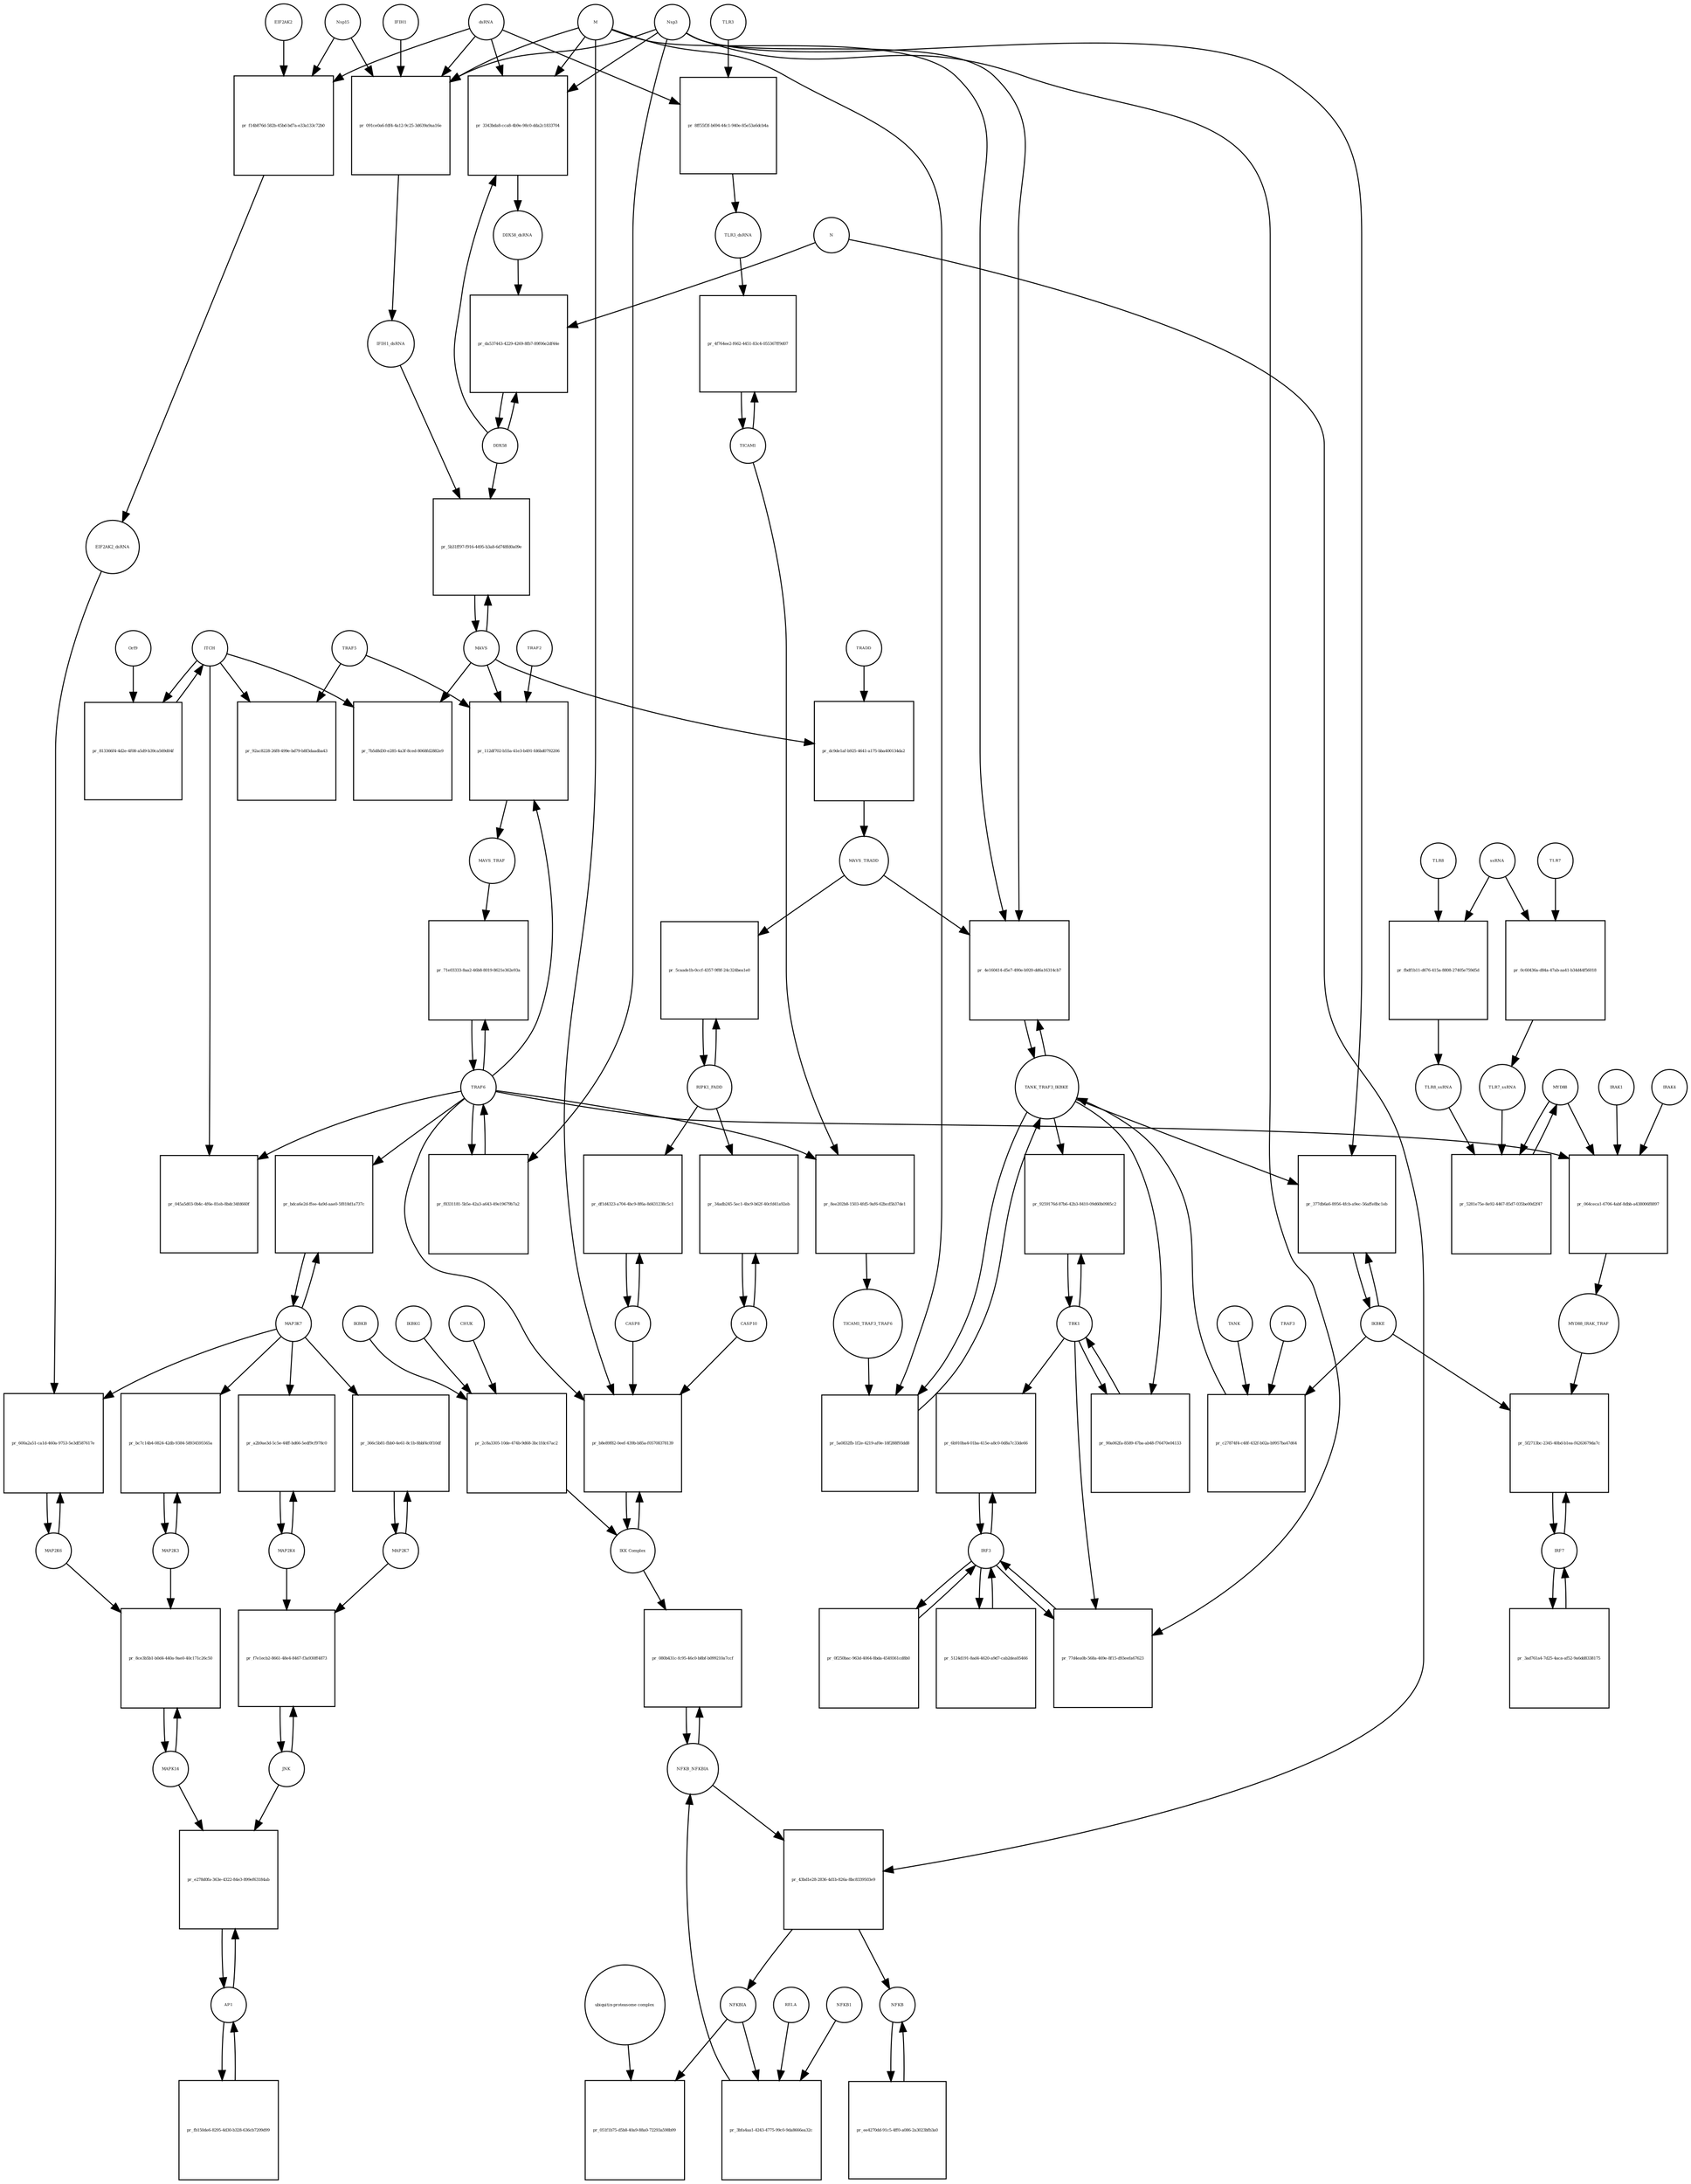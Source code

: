 strict digraph  {
dsRNA [annotation="", bipartite=0, cls="nucleic acid feature", fontsize=4, label=dsRNA, shape=circle];
"pr_3343bda8-cca8-4b9e-98c0-dda2c1833704" [annotation="", bipartite=1, cls=process, fontsize=4, label="pr_3343bda8-cca8-4b9e-98c0-dda2c1833704", shape=square];
DDX58_dsRNA [annotation="", bipartite=0, cls=complex, fontsize=4, label=DDX58_dsRNA, shape=circle];
M [annotation=urn_miriam_ncbiprotein_1796318601, bipartite=0, cls=macromolecule, fontsize=4, label=M, shape=circle];
Nsp3 [annotation=urn_miriam_ncbiprotein_1802476807, bipartite=0, cls=macromolecule, fontsize=4, label=Nsp3, shape=circle];
DDX58 [annotation=urn_miriam_hgnc_19102, bipartite=0, cls=macromolecule, fontsize=4, label=DDX58, shape=circle];
"pr_091ce0a6-fdf4-4a12-9c25-3d639a9aa16e" [annotation="", bipartite=1, cls=process, fontsize=4, label="pr_091ce0a6-fdf4-4a12-9c25-3d639a9aa16e", shape=square];
IFIH1_dsRNA [annotation="", bipartite=0, cls=complex, fontsize=4, label=IFIH1_dsRNA, shape=circle];
Nsp15 [annotation=urn_miriam_ncbiprotein_1802476818, bipartite=0, cls=macromolecule, fontsize=4, label=Nsp15, shape=circle];
IFIH1 [annotation=urn_miriam_hgnc_18873, bipartite=0, cls=macromolecule, fontsize=4, label=IFIH1, shape=circle];
"pr_da537443-4229-4269-8fb7-89f06e2df44e" [annotation="", bipartite=1, cls=process, fontsize=4, label="pr_da537443-4229-4269-8fb7-89f06e2df44e", shape=square];
N [annotation=urn_miriam_ncbiprotein_1798174255, bipartite=0, cls=macromolecule, fontsize=4, label=N, shape=circle];
MAVS [annotation=urn_miriam_hgnc_29233, bipartite=0, cls="macromolecule multimer", fontsize=4, label=MAVS, shape=circle];
"pr_5b31ff97-f916-4495-b3a8-6d748fd0a09e" [annotation="", bipartite=1, cls=process, fontsize=4, label="pr_5b31ff97-f916-4495-b3a8-6d748fd0a09e", shape=square];
NFKBIA [annotation=urn_miriam_hgnc_7797, bipartite=0, cls=macromolecule, fontsize=4, label=NFKBIA, shape=circle];
"pr_051f1b75-d5b8-40a9-88a0-72293a598b99" [annotation="", bipartite=1, cls=process, fontsize=4, label="pr_051f1b75-d5b8-40a9-88a0-72293a598b99", shape=square];
"ubiquitin-proteasome complex" [annotation="", bipartite=0, cls=complex, fontsize=4, label="ubiquitin-proteasome complex", shape=circle];
IRF3 [annotation=urn_miriam_hgnc_6118, bipartite=0, cls=macromolecule, fontsize=4, label=IRF3, shape=circle];
"pr_6b910ba4-01ba-415e-a8c0-0d8a7c33de66" [annotation="", bipartite=1, cls=process, fontsize=4, label="pr_6b910ba4-01ba-415e-a8c0-0d8a7c33de66", shape=square];
TBK1 [annotation="", bipartite=0, cls=macromolecule, fontsize=4, label=TBK1, shape=circle];
"pr_77d4ea0b-568a-469e-8f15-d93eefa67623" [annotation="", bipartite=1, cls=process, fontsize=4, label="pr_77d4ea0b-568a-469e-8f15-d93eefa67623", shape=square];
IRF7 [annotation=urn_miriam_hgnc_6122, bipartite=0, cls="macromolecule multimer", fontsize=4, label=IRF7, shape=circle];
"pr_5f2713bc-2345-40bd-b1ea-f4263679da7c" [annotation="", bipartite=1, cls=process, fontsize=4, label="pr_5f2713bc-2345-40bd-b1ea-f4263679da7c", shape=square];
IKBKE [annotation=urn_miriam_hgnc_14552, bipartite=0, cls=macromolecule, fontsize=4, label=IKBKE, shape=circle];
MYD88_IRAK_TRAF [annotation="", bipartite=0, cls=complex, fontsize=4, label=MYD88_IRAK_TRAF, shape=circle];
TRAF6 [annotation=urn_miriam_hgnc_12036, bipartite=0, cls=macromolecule, fontsize=4, label=TRAF6, shape=circle];
"pr_71e03333-8aa2-46b8-8019-8621e362e93a" [annotation="", bipartite=1, cls=process, fontsize=4, label="pr_71e03333-8aa2-46b8-8019-8621e362e93a", shape=square];
MAVS_TRAF [annotation="", bipartite=0, cls=complex, fontsize=4, label=MAVS_TRAF, shape=circle];
"pr_7b5d8d30-e285-4a3f-8ced-8068fd2882e9" [annotation="", bipartite=1, cls=process, fontsize=4, label="pr_7b5d8d30-e285-4a3f-8ced-8068fd2882e9", shape=square];
ITCH [annotation="", bipartite=0, cls=macromolecule, fontsize=4, label=ITCH, shape=circle];
TRAF5 [annotation=urn_miriam_hgnc_12035, bipartite=0, cls=macromolecule, fontsize=4, label=TRAF5, shape=circle];
"pr_92ac8228-26f8-499e-bd79-b8f3daadba43" [annotation="", bipartite=1, cls=process, fontsize=4, label="pr_92ac8228-26f8-499e-bd79-b8f3daadba43", shape=square];
"pr_045a5d03-0b4c-4f6e-81eb-8bdc34fd660f" [annotation="", bipartite=1, cls=process, fontsize=4, label="pr_045a5d03-0b4c-4f6e-81eb-8bdc34fd660f", shape=square];
TICAM1 [annotation=urn_miriam_hgnc_18348, bipartite=0, cls=macromolecule, fontsize=4, label=TICAM1, shape=circle];
"pr_4f764ee2-f662-4451-83c4-055367ff9d07" [annotation="", bipartite=1, cls=process, fontsize=4, label="pr_4f764ee2-f662-4451-83c4-055367ff9d07", shape=square];
TLR3_dsRNA [annotation="", bipartite=0, cls=complex, fontsize=4, label=TLR3_dsRNA, shape=circle];
TLR3 [annotation=urn_miriam_hgnc_11849, bipartite=0, cls="macromolecule multimer", fontsize=4, label=TLR3, shape=circle];
"pr_8ff55f3f-b694-44c1-940e-85e53a6dcb4a" [annotation="", bipartite=1, cls=process, fontsize=4, label="pr_8ff55f3f-b694-44c1-940e-85e53a6dcb4a", shape=square];
"pr_8ee202b8-1503-4fd5-9af6-62bcd5b37de1" [annotation="", bipartite=1, cls=process, fontsize=4, label="pr_8ee202b8-1503-4fd5-9af6-62bcd5b37de1", shape=square];
TICAM1_TRAF3_TRAF6 [annotation="", bipartite=0, cls=complex, fontsize=4, label=TICAM1_TRAF3_TRAF6, shape=circle];
TANK_TRAF3_IKBKE [annotation="", bipartite=0, cls=complex, fontsize=4, label=TANK_TRAF3_IKBKE, shape=circle];
"pr_5a0832fb-1f2e-4219-af0e-18f288f93dd8" [annotation="", bipartite=1, cls=process, fontsize=4, label="pr_5a0832fb-1f2e-4219-af0e-18f288f93dd8", shape=square];
"pr_9259176d-87b6-42b3-8410-09d60b0985c2" [annotation="", bipartite=1, cls=process, fontsize=4, label="pr_9259176d-87b6-42b3-8410-09d60b0985c2", shape=square];
"pr_377db6a6-8956-4fcb-a9ec-56affe8bc1eb" [annotation="", bipartite=1, cls=process, fontsize=4, label="pr_377db6a6-8956-4fcb-a9ec-56affe8bc1eb", shape=square];
MYD88 [annotation="", bipartite=0, cls=macromolecule, fontsize=4, label=MYD88, shape=circle];
"pr_064ceca1-6706-4abf-8dbb-a438006f8897" [annotation="", bipartite=1, cls=process, fontsize=4, label="pr_064ceca1-6706-4abf-8dbb-a438006f8897", shape=square];
IRAK1 [annotation=urn_miriam_hgnc_6112, bipartite=0, cls=macromolecule, fontsize=4, label=IRAK1, shape=circle];
IRAK4 [annotation=urn_miriam_hgnc_17967, bipartite=0, cls=macromolecule, fontsize=4, label=IRAK4, shape=circle];
TLR7 [annotation=urn_miriam_hgnc_15631, bipartite=0, cls=macromolecule, fontsize=4, label=TLR7, shape=circle];
"pr_0c60436a-d84a-47ab-aa41-b34d44f56018" [annotation="", bipartite=1, cls=process, fontsize=4, label="pr_0c60436a-d84a-47ab-aa41-b34d44f56018", shape=square];
TLR7_ssRNA [annotation="", bipartite=0, cls=complex, fontsize=4, label=TLR7_ssRNA, shape=circle];
ssRNA [annotation="", bipartite=0, cls="nucleic acid feature", fontsize=4, label=ssRNA, shape=circle];
TLR8 [annotation=urn_miriam_hgnc_15632, bipartite=0, cls=macromolecule, fontsize=4, label=TLR8, shape=circle];
"pr_fbdf1b11-d676-415a-8808-27405e759d5d" [annotation="", bipartite=1, cls=process, fontsize=4, label="pr_fbdf1b11-d676-415a-8808-27405e759d5d", shape=square];
TLR8_ssRNA [annotation="", bipartite=0, cls=complex, fontsize=4, label=TLR8_ssRNA, shape=circle];
"pr_5281e75e-8e92-4467-85d7-035be00d2f47" [annotation="", bipartite=1, cls=process, fontsize=4, label="pr_5281e75e-8e92-4467-85d7-035be00d2f47", shape=square];
MAP3K7 [annotation="", bipartite=0, cls=macromolecule, fontsize=4, label=MAP3K7, shape=circle];
"pr_bdca6e2d-ffee-4a9d-aae0-5f818d1a737c" [annotation="", bipartite=1, cls=process, fontsize=4, label="pr_bdca6e2d-ffee-4a9d-aae0-5f818d1a737c", shape=square];
TRAF2 [annotation=urn_miriam_hgnc_12032, bipartite=0, cls=macromolecule, fontsize=4, label=TRAF2, shape=circle];
"pr_112df702-b55a-41e3-b491-fd6bd0792206" [annotation="", bipartite=1, cls=process, fontsize=4, label="pr_112df702-b55a-41e3-b491-fd6bd0792206", shape=square];
"pr_813366f4-4d2e-4f08-a5d9-b39ca569d04f" [annotation="", bipartite=1, cls=process, fontsize=4, label="pr_813366f4-4d2e-4f08-a5d9-b39ca569d04f", shape=square];
Orf9 [annotation=urn_miriam_uniprot_P59636, bipartite=0, cls=macromolecule, fontsize=4, label=Orf9, shape=circle];
"pr_dc9de1af-b925-4641-a175-bba400134da2" [annotation="", bipartite=1, cls=process, fontsize=4, label="pr_dc9de1af-b925-4641-a175-bba400134da2", shape=square];
MAVS_TRADD [annotation="", bipartite=0, cls=complex, fontsize=4, label=MAVS_TRADD, shape=circle];
TRADD [annotation=urn_miriam_hgnc_12030, bipartite=0, cls=macromolecule, fontsize=4, label=TRADD, shape=circle];
"pr_f8331181-5b5e-42a3-a643-49e19679b7a2" [annotation="", bipartite=1, cls=process, fontsize=4, label="pr_f8331181-5b5e-42a3-a643-49e19679b7a2", shape=square];
AP1 [annotation="", bipartite=0, cls=complex, fontsize=4, label=AP1, shape=circle];
"pr_e278d0fa-363e-4322-84e3-899ef63184ab" [annotation="", bipartite=1, cls=process, fontsize=4, label="pr_e278d0fa-363e-4322-84e3-899ef63184ab", shape=square];
MAPK14 [annotation="", bipartite=0, cls=macromolecule, fontsize=4, label=MAPK14, shape=circle];
JNK [annotation="", bipartite=0, cls=complex, fontsize=4, label=JNK, shape=circle];
"pr_f7e1ecb2-8661-48e4-8467-f3a930ff4873" [annotation="", bipartite=1, cls=process, fontsize=4, label="pr_f7e1ecb2-8661-48e4-8467-f3a930ff4873", shape=square];
MAP2K7 [annotation="", bipartite=0, cls=macromolecule, fontsize=4, label=MAP2K7, shape=circle];
MAP2K4 [annotation="", bipartite=0, cls=macromolecule, fontsize=4, label=MAP2K4, shape=circle];
"pr_a2b9ae3d-5c5e-44ff-bd66-5edf9cf978c0" [annotation="", bipartite=1, cls=process, fontsize=4, label="pr_a2b9ae3d-5c5e-44ff-bd66-5edf9cf978c0", shape=square];
"pr_366c5b81-fbb0-4e61-8c1b-8bbf4c0f10df" [annotation="", bipartite=1, cls=process, fontsize=4, label="pr_366c5b81-fbb0-4e61-8c1b-8bbf4c0f10df", shape=square];
MAP2K3 [annotation="", bipartite=0, cls=macromolecule, fontsize=4, label=MAP2K3, shape=circle];
"pr_bc7c14b4-0824-42db-9384-58934595565a" [annotation="", bipartite=1, cls=process, fontsize=4, label="pr_bc7c14b4-0824-42db-9384-58934595565a", shape=square];
MAP2K6 [annotation="", bipartite=0, cls=macromolecule, fontsize=4, label=MAP2K6, shape=circle];
"pr_600a2a51-ca1d-460a-9753-5e3df587617e" [annotation="", bipartite=1, cls=process, fontsize=4, label="pr_600a2a51-ca1d-460a-9753-5e3df587617e", shape=square];
EIF2AK2_dsRNA [annotation="", bipartite=0, cls=complex, fontsize=4, label=EIF2AK2_dsRNA, shape=circle];
"pr_f14b876d-582b-45bd-bd7a-e33a133c72b0" [annotation="", bipartite=1, cls=process, fontsize=4, label="pr_f14b876d-582b-45bd-bd7a-e33a133c72b0", shape=square];
EIF2AK2 [annotation=urn_miriam_hgnc_9437, bipartite=0, cls=macromolecule, fontsize=4, label=EIF2AK2, shape=circle];
RIPK1_FADD [annotation="", bipartite=0, cls=complex, fontsize=4, label=RIPK1_FADD, shape=circle];
"pr_5caade1b-0ccf-4357-9f8f-24c324bea1e0" [annotation="", bipartite=1, cls=process, fontsize=4, label="pr_5caade1b-0ccf-4357-9f8f-24c324bea1e0", shape=square];
CASP8 [annotation="", bipartite=0, cls=macromolecule, fontsize=4, label=CASP8, shape=circle];
"pr_df1d4323-a704-4bc9-8f6a-8d431238c5c1" [annotation="", bipartite=1, cls=process, fontsize=4, label="pr_df1d4323-a704-4bc9-8f6a-8d431238c5c1", shape=square];
CASP10 [annotation="", bipartite=0, cls=macromolecule, fontsize=4, label=CASP10, shape=circle];
"pr_34adb245-5ec1-4bc9-b62f-40cfd41a92eb" [annotation="", bipartite=1, cls=process, fontsize=4, label="pr_34adb245-5ec1-4bc9-b62f-40cfd41a92eb", shape=square];
NFKB_NFKBIA [annotation="", bipartite=0, cls=complex, fontsize=4, label=NFKB_NFKBIA, shape=circle];
"pr_080b431c-fc95-46c0-b8bf-b099210a7ccf" [annotation="", bipartite=1, cls=process, fontsize=4, label="pr_080b431c-fc95-46c0-b8bf-b099210a7ccf", shape=square];
"IKK Complex" [annotation="", bipartite=0, cls=complex, fontsize=4, label="IKK Complex", shape=circle];
"pr_43bd1e28-2836-4d1b-826a-8bc8339503e9" [annotation="", bipartite=1, cls=process, fontsize=4, label="pr_43bd1e28-2836-4d1b-826a-8bc8339503e9", shape=square];
NFKB [annotation="", bipartite=0, cls=complex, fontsize=4, label=NFKB, shape=circle];
"pr_b8e89f82-0eef-439b-b85a-f05708378139" [annotation="", bipartite=1, cls=process, fontsize=4, label="pr_b8e89f82-0eef-439b-b85a-f05708378139", shape=square];
"pr_3bfa4aa1-4243-4775-99c0-9da8666ea32c" [annotation="", bipartite=1, cls=process, fontsize=4, label="pr_3bfa4aa1-4243-4775-99c0-9da8666ea32c", shape=square];
RELA [annotation="", bipartite=0, cls=macromolecule, fontsize=4, label=RELA, shape=circle];
NFKB1 [annotation="", bipartite=0, cls=macromolecule, fontsize=4, label=NFKB1, shape=circle];
IKBKG [annotation="", bipartite=0, cls=macromolecule, fontsize=4, label=IKBKG, shape=circle];
"pr_2c8a3305-10de-474b-9d68-3bc1fdc67ac2" [annotation="", bipartite=1, cls=process, fontsize=4, label="pr_2c8a3305-10de-474b-9d68-3bc1fdc67ac2", shape=square];
CHUK [annotation="", bipartite=0, cls=macromolecule, fontsize=4, label=CHUK, shape=circle];
IKBKB [annotation="", bipartite=0, cls=macromolecule, fontsize=4, label=IKBKB, shape=circle];
"pr_4e160414-d5e7-490e-b920-dd6a16314cb7" [annotation="", bipartite=1, cls=process, fontsize=4, label="pr_4e160414-d5e7-490e-b920-dd6a16314cb7", shape=square];
"pr_90a062fa-8589-47ba-ab48-f76470e04133" [annotation="", bipartite=1, cls=process, fontsize=4, label="pr_90a062fa-8589-47ba-ab48-f76470e04133", shape=square];
"pr_8ce3b5b1-b0d4-440a-9ae0-40c171c26c50" [annotation="", bipartite=1, cls=process, fontsize=4, label="pr_8ce3b5b1-b0d4-440a-9ae0-40c171c26c50", shape=square];
TRAF3 [annotation="", bipartite=0, cls=macromolecule, fontsize=4, label=TRAF3, shape=circle];
"pr_c27874f4-c48f-432f-b02a-b9957ba47d64" [annotation="", bipartite=1, cls=process, fontsize=4, label="pr_c27874f4-c48f-432f-b02a-b9957ba47d64", shape=square];
TANK [annotation="", bipartite=0, cls=macromolecule, fontsize=4, label=TANK, shape=circle];
"pr_fb150de6-8295-4d30-b328-636cb7209d99" [annotation="", bipartite=1, cls=process, fontsize=4, label="pr_fb150de6-8295-4d30-b328-636cb7209d99", shape=square];
"pr_3ad761a4-7d25-4aca-af52-9a6dd8338175" [annotation="", bipartite=1, cls=process, fontsize=4, label="pr_3ad761a4-7d25-4aca-af52-9a6dd8338175", shape=square];
"pr_0f250bac-963d-4064-8bda-4549361cd8b0" [annotation="", bipartite=1, cls=process, fontsize=4, label="pr_0f250bac-963d-4064-8bda-4549361cd8b0", shape=square];
"pr_ee4270dd-91c5-4ff0-a086-2a3023bfb3a0" [annotation="", bipartite=1, cls=process, fontsize=4, label="pr_ee4270dd-91c5-4ff0-a086-2a3023bfb3a0", shape=square];
"pr_5124d191-8ad4-4620-a9d7-cab2dea05466" [annotation="", bipartite=1, cls=process, fontsize=4, label="pr_5124d191-8ad4-4620-a9d7-cab2dea05466", shape=square];
dsRNA -> "pr_3343bda8-cca8-4b9e-98c0-dda2c1833704"  [annotation="", interaction_type=consumption];
dsRNA -> "pr_091ce0a6-fdf4-4a12-9c25-3d639a9aa16e"  [annotation="", interaction_type=consumption];
dsRNA -> "pr_8ff55f3f-b694-44c1-940e-85e53a6dcb4a"  [annotation="", interaction_type=consumption];
dsRNA -> "pr_f14b876d-582b-45bd-bd7a-e33a133c72b0"  [annotation="", interaction_type=consumption];
"pr_3343bda8-cca8-4b9e-98c0-dda2c1833704" -> DDX58_dsRNA  [annotation="", interaction_type=production];
DDX58_dsRNA -> "pr_da537443-4229-4269-8fb7-89f06e2df44e"  [annotation="urn_miriam_pubmed_25581309|urn_miriam_pubmed_28148787|urn_miriam_taxonomy_694009", interaction_type=catalysis];
M -> "pr_3343bda8-cca8-4b9e-98c0-dda2c1833704"  [annotation="urn_miriam_pubmed_20303872|urn_miriam_pubmed_19380580|urn_miriam_pubmed_31226023|urn_miriam_taxonomy_694009", interaction_type=inhibition];
M -> "pr_091ce0a6-fdf4-4a12-9c25-3d639a9aa16e"  [annotation="urn_miriam_pubmed_28484023|urn_miriam_pubmed_19380580|urn_miriam_pubmed_31226023|urn_miriam_taxonomy_694009", interaction_type=inhibition];
M -> "pr_5a0832fb-1f2e-4219-af0e-18f288f93dd8"  [annotation="urn_miriam_pubmed_19380580|urn_miriam_pubmed_19366914|urn_miriam_taxonomy_694009", interaction_type=inhibition];
M -> "pr_b8e89f82-0eef-439b-b85a-f05708378139"  [annotation="urn_miriam_pubmed_19366914|urn_miriam_pubmed_20303872|urn_miriam_pubmed_17705188|urn_miriam_pubmed_694009", interaction_type=inhibition];
M -> "pr_4e160414-d5e7-490e-b920-dd6a16314cb7"  [annotation="urn_miriam_pubmed_19366914|urn_miriam_pubmed_27164085|urn_miriam_pubmed_19380580|urn_miriam_taxonomy_694009", interaction_type=inhibition];
Nsp3 -> "pr_3343bda8-cca8-4b9e-98c0-dda2c1833704"  [annotation="urn_miriam_pubmed_20303872|urn_miriam_pubmed_19380580|urn_miriam_pubmed_31226023|urn_miriam_taxonomy_694009", interaction_type=inhibition];
Nsp3 -> "pr_091ce0a6-fdf4-4a12-9c25-3d639a9aa16e"  [annotation="urn_miriam_pubmed_28484023|urn_miriam_pubmed_19380580|urn_miriam_pubmed_31226023|urn_miriam_taxonomy_694009", interaction_type=inhibition];
Nsp3 -> "pr_77d4ea0b-568a-469e-8f15-d93eefa67623"  [annotation="urn_miriam_pubmed_17761676|urn_miriam_pubmed_31226023|urn_miriam_taxonomy_694009", interaction_type=inhibition];
Nsp3 -> "pr_377db6a6-8956-4fcb-a9ec-56affe8bc1eb"  [annotation="urn_miriam_pubmed_20303872|urn_miriam_pubmed_31226023|urn_miriam_taxonomy_694009", interaction_type=inhibition];
Nsp3 -> "pr_f8331181-5b5e-42a3-a643-49e19679b7a2"  [annotation="urn_miriam_pubmed_27164085|urn_miriam_taxonomy_694009", interaction_type=catalysis];
Nsp3 -> "pr_4e160414-d5e7-490e-b920-dd6a16314cb7"  [annotation="urn_miriam_pubmed_19366914|urn_miriam_pubmed_27164085|urn_miriam_pubmed_19380580|urn_miriam_taxonomy_694009", interaction_type=inhibition];
DDX58 -> "pr_3343bda8-cca8-4b9e-98c0-dda2c1833704"  [annotation="", interaction_type=consumption];
DDX58 -> "pr_da537443-4229-4269-8fb7-89f06e2df44e"  [annotation="", interaction_type=consumption];
DDX58 -> "pr_5b31ff97-f916-4495-b3a8-6d748fd0a09e"  [annotation=urn_miriam_pubmed_25581309, interaction_type=catalysis];
"pr_091ce0a6-fdf4-4a12-9c25-3d639a9aa16e" -> IFIH1_dsRNA  [annotation="", interaction_type=production];
IFIH1_dsRNA -> "pr_5b31ff97-f916-4495-b3a8-6d748fd0a09e"  [annotation=urn_miriam_pubmed_25581309, interaction_type=catalysis];
Nsp15 -> "pr_091ce0a6-fdf4-4a12-9c25-3d639a9aa16e"  [annotation="urn_miriam_pubmed_28484023|urn_miriam_pubmed_19380580|urn_miriam_pubmed_31226023|urn_miriam_taxonomy_694009", interaction_type=inhibition];
Nsp15 -> "pr_f14b876d-582b-45bd-bd7a-e33a133c72b0"  [annotation="urn_miriam_pubmed_28484023|urn_miriam_pubmed_19366914|urn_miriam_taxonomy_694009", interaction_type=inhibition];
IFIH1 -> "pr_091ce0a6-fdf4-4a12-9c25-3d639a9aa16e"  [annotation="", interaction_type=consumption];
"pr_da537443-4229-4269-8fb7-89f06e2df44e" -> DDX58  [annotation="", interaction_type=production];
N -> "pr_da537443-4229-4269-8fb7-89f06e2df44e"  [annotation="urn_miriam_pubmed_25581309|urn_miriam_pubmed_28148787|urn_miriam_taxonomy_694009", interaction_type=inhibition];
N -> "pr_43bd1e28-2836-4d1b-826a-8bc8339503e9"  [annotation="urn_miriam_pubmed_16143815|urn_miriam_taxonomy_694009", interaction_type=stimulation];
MAVS -> "pr_5b31ff97-f916-4495-b3a8-6d748fd0a09e"  [annotation="", interaction_type=consumption];
MAVS -> "pr_7b5d8d30-e285-4a3f-8ced-8068fd2882e9"  [annotation="", interaction_type=consumption];
MAVS -> "pr_112df702-b55a-41e3-b491-fd6bd0792206"  [annotation="", interaction_type=consumption];
MAVS -> "pr_dc9de1af-b925-4641-a175-bba400134da2"  [annotation="", interaction_type=consumption];
"pr_5b31ff97-f916-4495-b3a8-6d748fd0a09e" -> MAVS  [annotation="", interaction_type=production];
NFKBIA -> "pr_051f1b75-d5b8-40a9-88a0-72293a598b99"  [annotation="", interaction_type=consumption];
NFKBIA -> "pr_3bfa4aa1-4243-4775-99c0-9da8666ea32c"  [annotation="", interaction_type=consumption];
"ubiquitin-proteasome complex" -> "pr_051f1b75-d5b8-40a9-88a0-72293a598b99"  [annotation=urn_miriam_pubmed_20303872, interaction_type=catalysis];
IRF3 -> "pr_6b910ba4-01ba-415e-a8c0-0d8a7c33de66"  [annotation="", interaction_type=consumption];
IRF3 -> "pr_77d4ea0b-568a-469e-8f15-d93eefa67623"  [annotation="", interaction_type=consumption];
IRF3 -> "pr_0f250bac-963d-4064-8bda-4549361cd8b0"  [annotation="", interaction_type=consumption];
IRF3 -> "pr_5124d191-8ad4-4620-a9d7-cab2dea05466"  [annotation="", interaction_type=consumption];
"pr_6b910ba4-01ba-415e-a8c0-0d8a7c33de66" -> IRF3  [annotation="", interaction_type=production];
TBK1 -> "pr_6b910ba4-01ba-415e-a8c0-0d8a7c33de66"  [annotation=urn_miriam_pubmed_25581309, interaction_type=catalysis];
TBK1 -> "pr_77d4ea0b-568a-469e-8f15-d93eefa67623"  [annotation="urn_miriam_pubmed_17761676|urn_miriam_pubmed_31226023|urn_miriam_taxonomy_694009", interaction_type=catalysis];
TBK1 -> "pr_9259176d-87b6-42b3-8410-09d60b0985c2"  [annotation="", interaction_type=consumption];
TBK1 -> "pr_90a062fa-8589-47ba-ab48-f76470e04133"  [annotation="", interaction_type=consumption];
"pr_77d4ea0b-568a-469e-8f15-d93eefa67623" -> IRF3  [annotation="", interaction_type=production];
IRF7 -> "pr_5f2713bc-2345-40bd-b1ea-f4263679da7c"  [annotation="", interaction_type=consumption];
IRF7 -> "pr_3ad761a4-7d25-4aca-af52-9a6dd8338175"  [annotation="", interaction_type=consumption];
"pr_5f2713bc-2345-40bd-b1ea-f4263679da7c" -> IRF7  [annotation="", interaction_type=production];
IKBKE -> "pr_5f2713bc-2345-40bd-b1ea-f4263679da7c"  [annotation=urn_miriam_pubmed_20303872, interaction_type=catalysis];
IKBKE -> "pr_377db6a6-8956-4fcb-a9ec-56affe8bc1eb"  [annotation="", interaction_type=consumption];
IKBKE -> "pr_c27874f4-c48f-432f-b02a-b9957ba47d64"  [annotation="", interaction_type=consumption];
MYD88_IRAK_TRAF -> "pr_5f2713bc-2345-40bd-b1ea-f4263679da7c"  [annotation=urn_miriam_pubmed_20303872, interaction_type=catalysis];
TRAF6 -> "pr_71e03333-8aa2-46b8-8019-8621e362e93a"  [annotation="", interaction_type=consumption];
TRAF6 -> "pr_045a5d03-0b4c-4f6e-81eb-8bdc34fd660f"  [annotation="", interaction_type=consumption];
TRAF6 -> "pr_8ee202b8-1503-4fd5-9af6-62bcd5b37de1"  [annotation="", interaction_type=consumption];
TRAF6 -> "pr_064ceca1-6706-4abf-8dbb-a438006f8897"  [annotation="", interaction_type=consumption];
TRAF6 -> "pr_bdca6e2d-ffee-4a9d-aae0-5f818d1a737c"  [annotation=urn_miriam_pubmed_19366914, interaction_type=stimulation];
TRAF6 -> "pr_112df702-b55a-41e3-b491-fd6bd0792206"  [annotation="", interaction_type=consumption];
TRAF6 -> "pr_f8331181-5b5e-42a3-a643-49e19679b7a2"  [annotation="", interaction_type=consumption];
TRAF6 -> "pr_b8e89f82-0eef-439b-b85a-f05708378139"  [annotation="urn_miriam_pubmed_19366914|urn_miriam_pubmed_20303872|urn_miriam_pubmed_17705188|urn_miriam_pubmed_694009", interaction_type=stimulation];
"pr_71e03333-8aa2-46b8-8019-8621e362e93a" -> TRAF6  [annotation="", interaction_type=production];
MAVS_TRAF -> "pr_71e03333-8aa2-46b8-8019-8621e362e93a"  [annotation=urn_miriam_pubmed_19366914, interaction_type=catalysis];
ITCH -> "pr_7b5d8d30-e285-4a3f-8ced-8068fd2882e9"  [annotation=urn_miriam_pubmed_25135833, interaction_type=catalysis];
ITCH -> "pr_92ac8228-26f8-499e-bd79-b8f3daadba43"  [annotation=urn_miriam_pubmed_25135833, interaction_type=catalysis];
ITCH -> "pr_045a5d03-0b4c-4f6e-81eb-8bdc34fd660f"  [annotation=urn_miriam_pubmed_25135833, interaction_type=catalysis];
ITCH -> "pr_813366f4-4d2e-4f08-a5d9-b39ca569d04f"  [annotation="", interaction_type=consumption];
TRAF5 -> "pr_92ac8228-26f8-499e-bd79-b8f3daadba43"  [annotation="", interaction_type=consumption];
TRAF5 -> "pr_112df702-b55a-41e3-b491-fd6bd0792206"  [annotation="", interaction_type=consumption];
TICAM1 -> "pr_4f764ee2-f662-4451-83c4-055367ff9d07"  [annotation="", interaction_type=consumption];
TICAM1 -> "pr_8ee202b8-1503-4fd5-9af6-62bcd5b37de1"  [annotation="", interaction_type=consumption];
"pr_4f764ee2-f662-4451-83c4-055367ff9d07" -> TICAM1  [annotation="", interaction_type=production];
TLR3_dsRNA -> "pr_4f764ee2-f662-4451-83c4-055367ff9d07"  [annotation=urn_miriam_pubmed_20303872, interaction_type=stimulation];
TLR3 -> "pr_8ff55f3f-b694-44c1-940e-85e53a6dcb4a"  [annotation="", interaction_type=consumption];
"pr_8ff55f3f-b694-44c1-940e-85e53a6dcb4a" -> TLR3_dsRNA  [annotation="", interaction_type=production];
"pr_8ee202b8-1503-4fd5-9af6-62bcd5b37de1" -> TICAM1_TRAF3_TRAF6  [annotation="", interaction_type=production];
TICAM1_TRAF3_TRAF6 -> "pr_5a0832fb-1f2e-4219-af0e-18f288f93dd8"  [annotation="urn_miriam_pubmed_19380580|urn_miriam_pubmed_19366914|urn_miriam_taxonomy_694009", interaction_type=stimulation];
TANK_TRAF3_IKBKE -> "pr_5a0832fb-1f2e-4219-af0e-18f288f93dd8"  [annotation="", interaction_type=consumption];
TANK_TRAF3_IKBKE -> "pr_9259176d-87b6-42b3-8410-09d60b0985c2"  [annotation=urn_miriam_pubmed_20303872, interaction_type=stimulation];
TANK_TRAF3_IKBKE -> "pr_377db6a6-8956-4fcb-a9ec-56affe8bc1eb"  [annotation="urn_miriam_pubmed_20303872|urn_miriam_pubmed_31226023|urn_miriam_taxonomy_694009", interaction_type=stimulation];
TANK_TRAF3_IKBKE -> "pr_4e160414-d5e7-490e-b920-dd6a16314cb7"  [annotation="", interaction_type=consumption];
TANK_TRAF3_IKBKE -> "pr_90a062fa-8589-47ba-ab48-f76470e04133"  [annotation=urn_miriam_pubmed_19366914, interaction_type=stimulation];
"pr_5a0832fb-1f2e-4219-af0e-18f288f93dd8" -> TANK_TRAF3_IKBKE  [annotation="", interaction_type=production];
"pr_9259176d-87b6-42b3-8410-09d60b0985c2" -> TBK1  [annotation="", interaction_type=production];
"pr_377db6a6-8956-4fcb-a9ec-56affe8bc1eb" -> IKBKE  [annotation="", interaction_type=production];
MYD88 -> "pr_064ceca1-6706-4abf-8dbb-a438006f8897"  [annotation="", interaction_type=consumption];
MYD88 -> "pr_5281e75e-8e92-4467-85d7-035be00d2f47"  [annotation="", interaction_type=consumption];
"pr_064ceca1-6706-4abf-8dbb-a438006f8897" -> MYD88_IRAK_TRAF  [annotation="", interaction_type=production];
IRAK1 -> "pr_064ceca1-6706-4abf-8dbb-a438006f8897"  [annotation="", interaction_type=consumption];
IRAK4 -> "pr_064ceca1-6706-4abf-8dbb-a438006f8897"  [annotation="", interaction_type=consumption];
TLR7 -> "pr_0c60436a-d84a-47ab-aa41-b34d44f56018"  [annotation="", interaction_type=consumption];
"pr_0c60436a-d84a-47ab-aa41-b34d44f56018" -> TLR7_ssRNA  [annotation="", interaction_type=production];
TLR7_ssRNA -> "pr_5281e75e-8e92-4467-85d7-035be00d2f47"  [annotation=urn_miriam_pubmed_19366914, interaction_type=stimulation];
ssRNA -> "pr_0c60436a-d84a-47ab-aa41-b34d44f56018"  [annotation="", interaction_type=consumption];
ssRNA -> "pr_fbdf1b11-d676-415a-8808-27405e759d5d"  [annotation="", interaction_type=consumption];
TLR8 -> "pr_fbdf1b11-d676-415a-8808-27405e759d5d"  [annotation="", interaction_type=consumption];
"pr_fbdf1b11-d676-415a-8808-27405e759d5d" -> TLR8_ssRNA  [annotation="", interaction_type=production];
TLR8_ssRNA -> "pr_5281e75e-8e92-4467-85d7-035be00d2f47"  [annotation=urn_miriam_pubmed_19366914, interaction_type=stimulation];
"pr_5281e75e-8e92-4467-85d7-035be00d2f47" -> MYD88  [annotation="", interaction_type=production];
MAP3K7 -> "pr_bdca6e2d-ffee-4a9d-aae0-5f818d1a737c"  [annotation="", interaction_type=consumption];
MAP3K7 -> "pr_a2b9ae3d-5c5e-44ff-bd66-5edf9cf978c0"  [annotation=urn_miriam_pubmed_19366914, interaction_type=catalysis];
MAP3K7 -> "pr_366c5b81-fbb0-4e61-8c1b-8bbf4c0f10df"  [annotation=urn_miriam_pubmed_19366914, interaction_type=catalysis];
MAP3K7 -> "pr_bc7c14b4-0824-42db-9384-58934595565a"  [annotation=urn_miriam_pubmed_19366914, interaction_type=catalysis];
MAP3K7 -> "pr_600a2a51-ca1d-460a-9753-5e3df587617e"  [annotation=urn_miriam_pubmed_19366914, interaction_type=catalysis];
"pr_bdca6e2d-ffee-4a9d-aae0-5f818d1a737c" -> MAP3K7  [annotation="", interaction_type=production];
TRAF2 -> "pr_112df702-b55a-41e3-b491-fd6bd0792206"  [annotation="", interaction_type=consumption];
"pr_112df702-b55a-41e3-b491-fd6bd0792206" -> MAVS_TRAF  [annotation="", interaction_type=production];
"pr_813366f4-4d2e-4f08-a5d9-b39ca569d04f" -> ITCH  [annotation="", interaction_type=production];
Orf9 -> "pr_813366f4-4d2e-4f08-a5d9-b39ca569d04f"  [annotation="urn_miriam_pubmed_25135833|urn_miriam_taxonomy_694009", interaction_type=stimulation];
"pr_dc9de1af-b925-4641-a175-bba400134da2" -> MAVS_TRADD  [annotation="", interaction_type=production];
MAVS_TRADD -> "pr_5caade1b-0ccf-4357-9f8f-24c324bea1e0"  [annotation=urn_miriam_pubmed_19366914, interaction_type=stimulation];
MAVS_TRADD -> "pr_4e160414-d5e7-490e-b920-dd6a16314cb7"  [annotation="urn_miriam_pubmed_19366914|urn_miriam_pubmed_27164085|urn_miriam_pubmed_19380580|urn_miriam_taxonomy_694009", interaction_type=stimulation];
TRADD -> "pr_dc9de1af-b925-4641-a175-bba400134da2"  [annotation="", interaction_type=consumption];
"pr_f8331181-5b5e-42a3-a643-49e19679b7a2" -> TRAF6  [annotation="", interaction_type=production];
AP1 -> "pr_e278d0fa-363e-4322-84e3-899ef63184ab"  [annotation="", interaction_type=consumption];
AP1 -> "pr_fb150de6-8295-4d30-b328-636cb7209d99"  [annotation="", interaction_type=consumption];
"pr_e278d0fa-363e-4322-84e3-899ef63184ab" -> AP1  [annotation="", interaction_type=production];
MAPK14 -> "pr_e278d0fa-363e-4322-84e3-899ef63184ab"  [annotation=urn_miriam_pubmed_19366914, interaction_type=stimulation];
MAPK14 -> "pr_8ce3b5b1-b0d4-440a-9ae0-40c171c26c50"  [annotation="", interaction_type=consumption];
JNK -> "pr_e278d0fa-363e-4322-84e3-899ef63184ab"  [annotation=urn_miriam_pubmed_19366914, interaction_type=stimulation];
JNK -> "pr_f7e1ecb2-8661-48e4-8467-f3a930ff4873"  [annotation="", interaction_type=consumption];
"pr_f7e1ecb2-8661-48e4-8467-f3a930ff4873" -> JNK  [annotation="", interaction_type=production];
MAP2K7 -> "pr_f7e1ecb2-8661-48e4-8467-f3a930ff4873"  [annotation=urn_miriam_pubmed_19366914, interaction_type=catalysis];
MAP2K7 -> "pr_366c5b81-fbb0-4e61-8c1b-8bbf4c0f10df"  [annotation="", interaction_type=consumption];
MAP2K4 -> "pr_f7e1ecb2-8661-48e4-8467-f3a930ff4873"  [annotation=urn_miriam_pubmed_19366914, interaction_type=catalysis];
MAP2K4 -> "pr_a2b9ae3d-5c5e-44ff-bd66-5edf9cf978c0"  [annotation="", interaction_type=consumption];
"pr_a2b9ae3d-5c5e-44ff-bd66-5edf9cf978c0" -> MAP2K4  [annotation="", interaction_type=production];
"pr_366c5b81-fbb0-4e61-8c1b-8bbf4c0f10df" -> MAP2K7  [annotation="", interaction_type=production];
MAP2K3 -> "pr_bc7c14b4-0824-42db-9384-58934595565a"  [annotation="", interaction_type=consumption];
MAP2K3 -> "pr_8ce3b5b1-b0d4-440a-9ae0-40c171c26c50"  [annotation=urn_miriam_pubmed_19366914, interaction_type=catalysis];
"pr_bc7c14b4-0824-42db-9384-58934595565a" -> MAP2K3  [annotation="", interaction_type=production];
MAP2K6 -> "pr_600a2a51-ca1d-460a-9753-5e3df587617e"  [annotation="", interaction_type=consumption];
MAP2K6 -> "pr_8ce3b5b1-b0d4-440a-9ae0-40c171c26c50"  [annotation=urn_miriam_pubmed_19366914, interaction_type=catalysis];
"pr_600a2a51-ca1d-460a-9753-5e3df587617e" -> MAP2K6  [annotation="", interaction_type=production];
EIF2AK2_dsRNA -> "pr_600a2a51-ca1d-460a-9753-5e3df587617e"  [annotation=urn_miriam_pubmed_19366914, interaction_type=stimulation];
"pr_f14b876d-582b-45bd-bd7a-e33a133c72b0" -> EIF2AK2_dsRNA  [annotation="", interaction_type=production];
EIF2AK2 -> "pr_f14b876d-582b-45bd-bd7a-e33a133c72b0"  [annotation="", interaction_type=consumption];
RIPK1_FADD -> "pr_5caade1b-0ccf-4357-9f8f-24c324bea1e0"  [annotation="", interaction_type=consumption];
RIPK1_FADD -> "pr_df1d4323-a704-4bc9-8f6a-8d431238c5c1"  [annotation=urn_miriam_pubmed_19366914, interaction_type=stimulation];
RIPK1_FADD -> "pr_34adb245-5ec1-4bc9-b62f-40cfd41a92eb"  [annotation=urn_miriam_pubmed_20303872, interaction_type=stimulation];
"pr_5caade1b-0ccf-4357-9f8f-24c324bea1e0" -> RIPK1_FADD  [annotation="", interaction_type=production];
CASP8 -> "pr_df1d4323-a704-4bc9-8f6a-8d431238c5c1"  [annotation="", interaction_type=consumption];
CASP8 -> "pr_b8e89f82-0eef-439b-b85a-f05708378139"  [annotation="urn_miriam_pubmed_19366914|urn_miriam_pubmed_20303872|urn_miriam_pubmed_17705188|urn_miriam_pubmed_694009", interaction_type=stimulation];
"pr_df1d4323-a704-4bc9-8f6a-8d431238c5c1" -> CASP8  [annotation="", interaction_type=production];
CASP10 -> "pr_34adb245-5ec1-4bc9-b62f-40cfd41a92eb"  [annotation="", interaction_type=consumption];
CASP10 -> "pr_b8e89f82-0eef-439b-b85a-f05708378139"  [annotation="urn_miriam_pubmed_19366914|urn_miriam_pubmed_20303872|urn_miriam_pubmed_17705188|urn_miriam_pubmed_694009", interaction_type=stimulation];
"pr_34adb245-5ec1-4bc9-b62f-40cfd41a92eb" -> CASP10  [annotation="", interaction_type=production];
NFKB_NFKBIA -> "pr_080b431c-fc95-46c0-b8bf-b099210a7ccf"  [annotation="", interaction_type=consumption];
NFKB_NFKBIA -> "pr_43bd1e28-2836-4d1b-826a-8bc8339503e9"  [annotation="", interaction_type=consumption];
"pr_080b431c-fc95-46c0-b8bf-b099210a7ccf" -> NFKB_NFKBIA  [annotation="", interaction_type=production];
"IKK Complex" -> "pr_080b431c-fc95-46c0-b8bf-b099210a7ccf"  [annotation=urn_miriam_pubmed_19366914, interaction_type=catalysis];
"IKK Complex" -> "pr_b8e89f82-0eef-439b-b85a-f05708378139"  [annotation="", interaction_type=consumption];
"pr_43bd1e28-2836-4d1b-826a-8bc8339503e9" -> NFKB  [annotation="", interaction_type=production];
"pr_43bd1e28-2836-4d1b-826a-8bc8339503e9" -> NFKBIA  [annotation="", interaction_type=production];
NFKB -> "pr_ee4270dd-91c5-4ff0-a086-2a3023bfb3a0"  [annotation="", interaction_type=consumption];
"pr_b8e89f82-0eef-439b-b85a-f05708378139" -> "IKK Complex"  [annotation="", interaction_type=production];
"pr_3bfa4aa1-4243-4775-99c0-9da8666ea32c" -> NFKB_NFKBIA  [annotation="", interaction_type=production];
RELA -> "pr_3bfa4aa1-4243-4775-99c0-9da8666ea32c"  [annotation="", interaction_type=consumption];
NFKB1 -> "pr_3bfa4aa1-4243-4775-99c0-9da8666ea32c"  [annotation="", interaction_type=consumption];
IKBKG -> "pr_2c8a3305-10de-474b-9d68-3bc1fdc67ac2"  [annotation="", interaction_type=consumption];
"pr_2c8a3305-10de-474b-9d68-3bc1fdc67ac2" -> "IKK Complex"  [annotation="", interaction_type=production];
CHUK -> "pr_2c8a3305-10de-474b-9d68-3bc1fdc67ac2"  [annotation="", interaction_type=consumption];
IKBKB -> "pr_2c8a3305-10de-474b-9d68-3bc1fdc67ac2"  [annotation="", interaction_type=consumption];
"pr_4e160414-d5e7-490e-b920-dd6a16314cb7" -> TANK_TRAF3_IKBKE  [annotation="", interaction_type=production];
"pr_90a062fa-8589-47ba-ab48-f76470e04133" -> TBK1  [annotation="", interaction_type=production];
"pr_8ce3b5b1-b0d4-440a-9ae0-40c171c26c50" -> MAPK14  [annotation="", interaction_type=production];
TRAF3 -> "pr_c27874f4-c48f-432f-b02a-b9957ba47d64"  [annotation="", interaction_type=consumption];
"pr_c27874f4-c48f-432f-b02a-b9957ba47d64" -> TANK_TRAF3_IKBKE  [annotation="", interaction_type=production];
TANK -> "pr_c27874f4-c48f-432f-b02a-b9957ba47d64"  [annotation="", interaction_type=consumption];
"pr_fb150de6-8295-4d30-b328-636cb7209d99" -> AP1  [annotation="", interaction_type=production];
"pr_3ad761a4-7d25-4aca-af52-9a6dd8338175" -> IRF7  [annotation="", interaction_type=production];
"pr_0f250bac-963d-4064-8bda-4549361cd8b0" -> IRF3  [annotation="", interaction_type=production];
"pr_ee4270dd-91c5-4ff0-a086-2a3023bfb3a0" -> NFKB  [annotation="", interaction_type=production];
"pr_5124d191-8ad4-4620-a9d7-cab2dea05466" -> IRF3  [annotation="", interaction_type=production];
}
